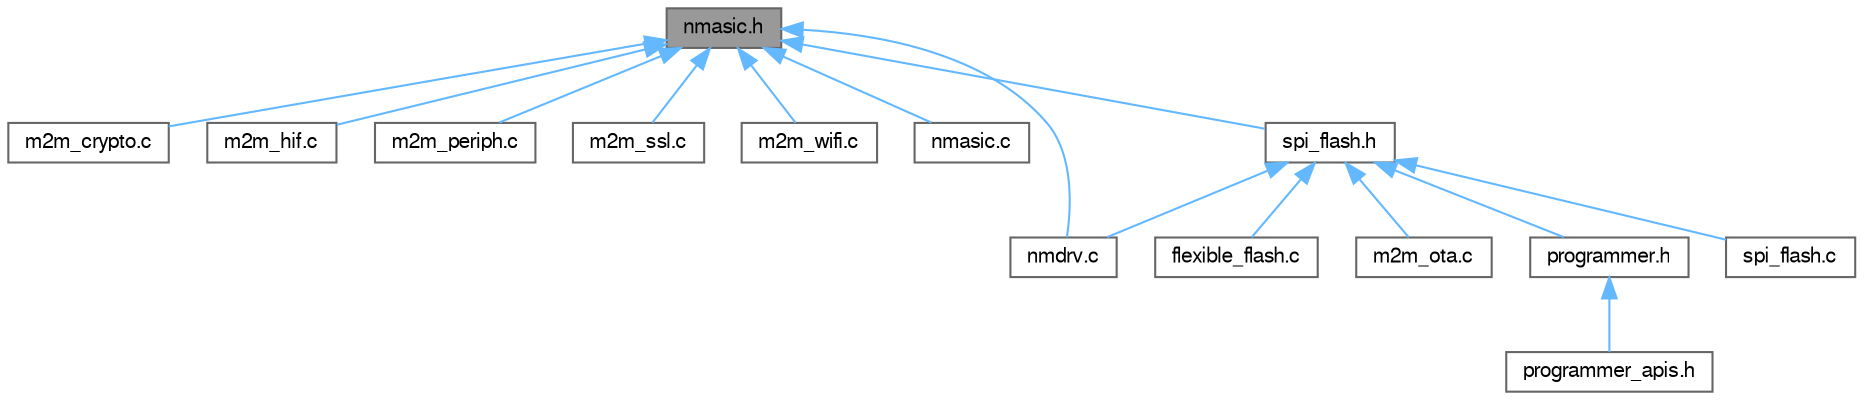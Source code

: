 digraph "nmasic.h"
{
 // LATEX_PDF_SIZE
  bgcolor="transparent";
  edge [fontname=FreeSans,fontsize=10,labelfontname=FreeSans,labelfontsize=10];
  node [fontname=FreeSans,fontsize=10,shape=box,height=0.2,width=0.4];
  Node1 [label="nmasic.h",height=0.2,width=0.4,color="gray40", fillcolor="grey60", style="filled", fontcolor="black",tooltip="This module contains NMC1500 ASIC specific internal APIs."];
  Node1 -> Node2 [dir="back",color="steelblue1",style="solid"];
  Node2 [label="m2m_crypto.c",height=0.2,width=0.4,color="grey40", fillcolor="white", style="filled",URL="$m2m__crypto_8c.html",tooltip="WINC Crypto module."];
  Node1 -> Node3 [dir="back",color="steelblue1",style="solid"];
  Node3 [label="m2m_hif.c",height=0.2,width=0.4,color="grey40", fillcolor="white", style="filled",URL="$m2m__hif_8c.html",tooltip="This module contains M2M host interface APIs implementation."];
  Node1 -> Node4 [dir="back",color="steelblue1",style="solid"];
  Node4 [label="m2m_periph.c",height=0.2,width=0.4,color="grey40", fillcolor="white", style="filled",URL="$m2m__periph_8c.html",tooltip="NMC1500 Peripherials Application Interface."];
  Node1 -> Node5 [dir="back",color="steelblue1",style="solid"];
  Node5 [label="m2m_ssl.c",height=0.2,width=0.4,color="grey40", fillcolor="white", style="filled",URL="$m2m__ssl_8c.html",tooltip="This module contains M2M Wi-Fi SSL APIs implementation."];
  Node1 -> Node6 [dir="back",color="steelblue1",style="solid"];
  Node6 [label="m2m_wifi.c",height=0.2,width=0.4,color="grey40", fillcolor="white", style="filled",URL="$m2m__wifi_8c.html",tooltip="This module contains M2M Wi-Fi APIs implementation."];
  Node1 -> Node7 [dir="back",color="steelblue1",style="solid"];
  Node7 [label="nmasic.c",height=0.2,width=0.4,color="grey40", fillcolor="white", style="filled",URL="$nmasic_8c.html",tooltip="This module contains NMC1500 ASIC specific internal APIs."];
  Node1 -> Node8 [dir="back",color="steelblue1",style="solid"];
  Node8 [label="nmdrv.c",height=0.2,width=0.4,color="grey40", fillcolor="white", style="filled",URL="$nmdrv_8c.html",tooltip="This module contains NMC1000 M2M driver APIs implementation."];
  Node1 -> Node9 [dir="back",color="steelblue1",style="solid"];
  Node9 [label="spi_flash.h",height=0.2,width=0.4,color="grey40", fillcolor="white", style="filled",URL="$spi__flash_8h.html",tooltip="WINC1500 SPI Flash."];
  Node9 -> Node10 [dir="back",color="steelblue1",style="solid"];
  Node10 [label="flexible_flash.c",height=0.2,width=0.4,color="grey40", fillcolor="white", style="filled",URL="$flexible__flash_8c.html",tooltip="WINC1500 SPI Flash."];
  Node9 -> Node11 [dir="back",color="steelblue1",style="solid"];
  Node11 [label="m2m_ota.c",height=0.2,width=0.4,color="grey40", fillcolor="white", style="filled",URL="$m2m__ota_8c.html",tooltip="NMC1500 IoT OTA Interface."];
  Node9 -> Node8 [dir="back",color="steelblue1",style="solid"];
  Node9 -> Node12 [dir="back",color="steelblue1",style="solid"];
  Node12 [label="programmer.h",height=0.2,width=0.4,color="grey40", fillcolor="white", style="filled",URL="$programmer_8h.html",tooltip="WINC Peripherals Application Interface."];
  Node12 -> Node13 [dir="back",color="steelblue1",style="solid"];
  Node13 [label="programmer_apis.h",height=0.2,width=0.4,color="grey40", fillcolor="white", style="filled",URL="$programmer__apis_8h.html",tooltip="Programmer APIs."];
  Node9 -> Node14 [dir="back",color="steelblue1",style="solid"];
  Node14 [label="spi_flash.c",height=0.2,width=0.4,color="grey40", fillcolor="white", style="filled",URL="$spi__flash_8c.html",tooltip="WINC1500 SPI Flash."];
}
